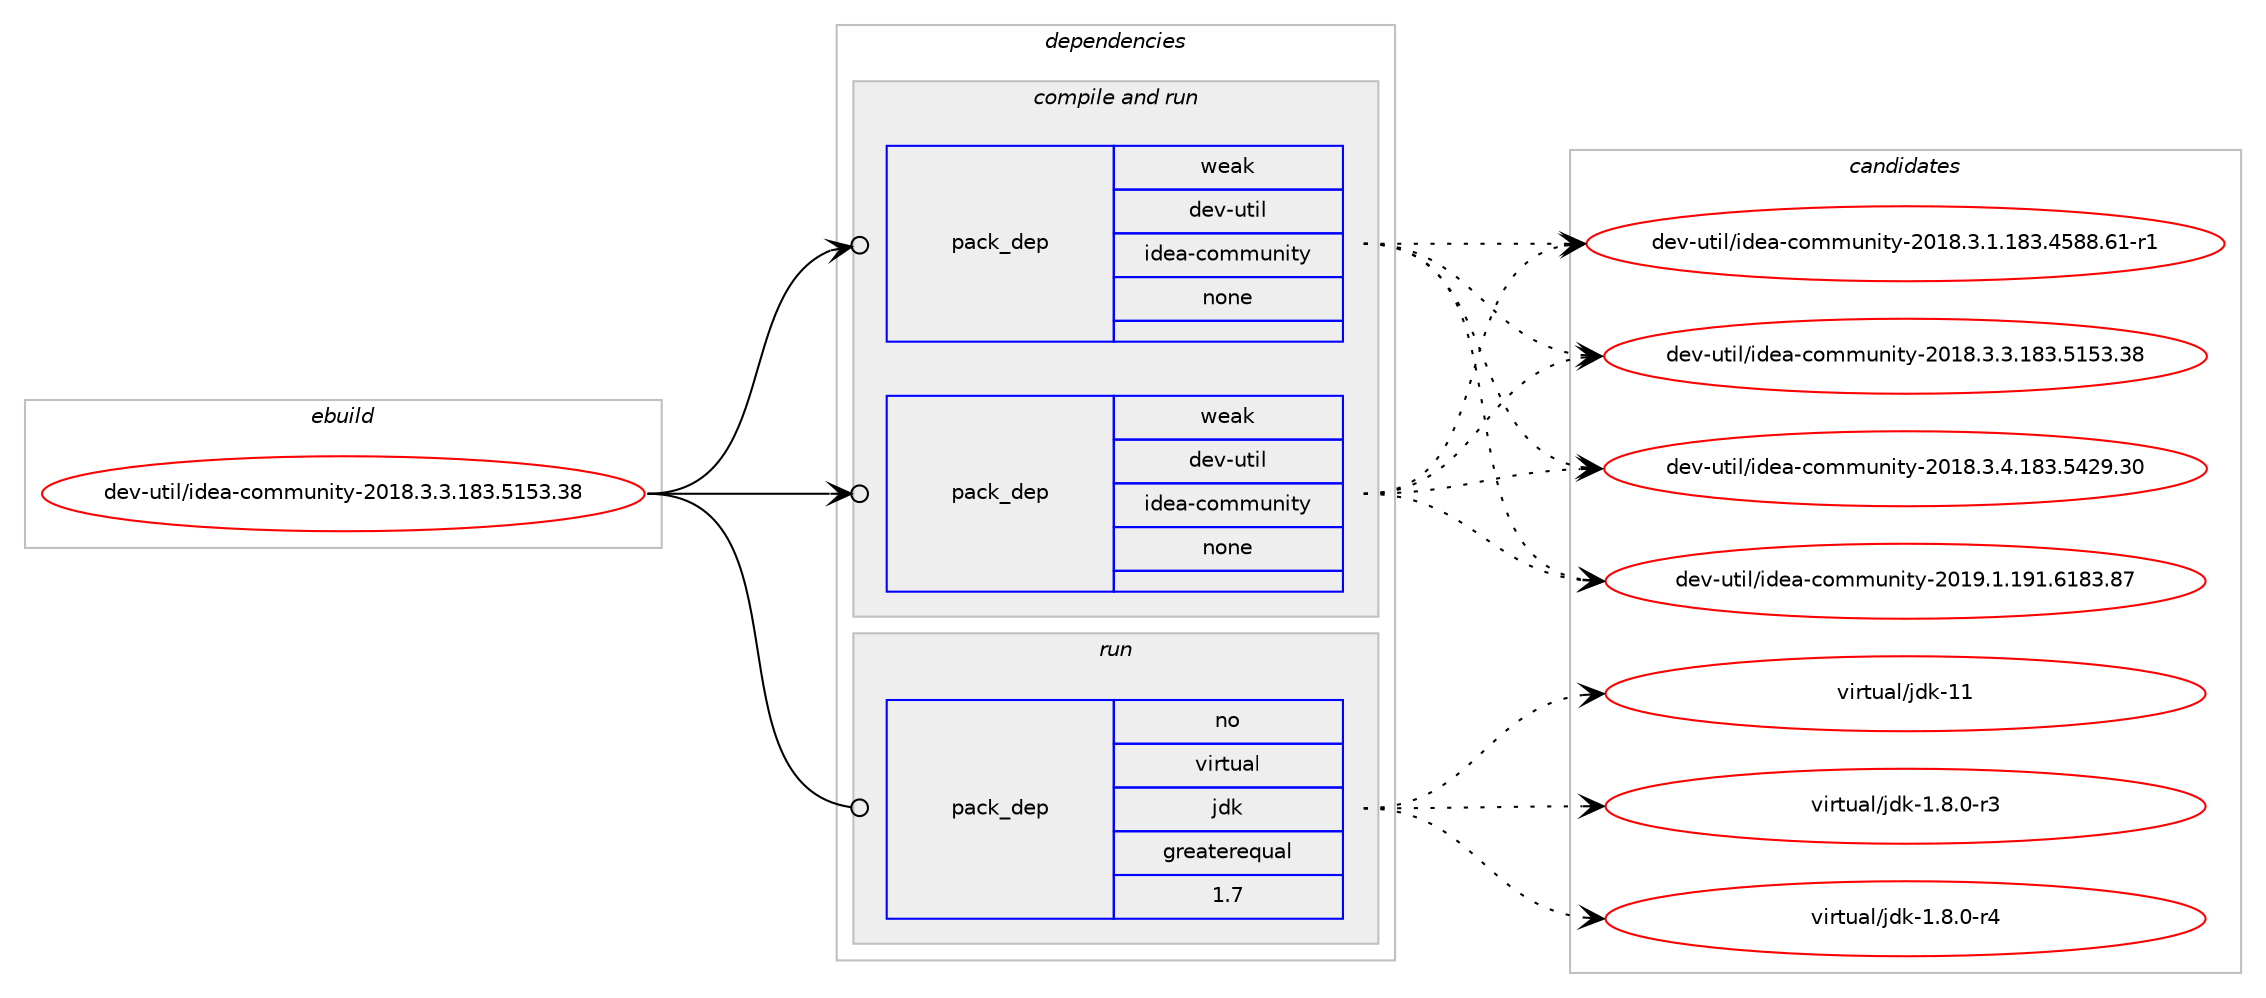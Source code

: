 digraph prolog {

# *************
# Graph options
# *************

newrank=true;
concentrate=true;
compound=true;
graph [rankdir=LR,fontname=Helvetica,fontsize=10,ranksep=1.5];#, ranksep=2.5, nodesep=0.2];
edge  [arrowhead=vee];
node  [fontname=Helvetica,fontsize=10];

# **********
# The ebuild
# **********

subgraph cluster_leftcol {
color=gray;
rank=same;
label=<<i>ebuild</i>>;
id [label="dev-util/idea-community-2018.3.3.183.5153.38", color=red, width=4, href="../dev-util/idea-community-2018.3.3.183.5153.38.svg"];
}

# ****************
# The dependencies
# ****************

subgraph cluster_midcol {
color=gray;
label=<<i>dependencies</i>>;
subgraph cluster_compile {
fillcolor="#eeeeee";
style=filled;
label=<<i>compile</i>>;
}
subgraph cluster_compileandrun {
fillcolor="#eeeeee";
style=filled;
label=<<i>compile and run</i>>;
subgraph pack534794 {
dependency729786 [label=<<TABLE BORDER="0" CELLBORDER="1" CELLSPACING="0" CELLPADDING="4" WIDTH="220"><TR><TD ROWSPAN="6" CELLPADDING="30">pack_dep</TD></TR><TR><TD WIDTH="110">weak</TD></TR><TR><TD>dev-util</TD></TR><TR><TD>idea-community</TD></TR><TR><TD>none</TD></TR><TR><TD></TD></TR></TABLE>>, shape=none, color=blue];
}
id:e -> dependency729786:w [weight=20,style="solid",arrowhead="odotvee"];
subgraph pack534795 {
dependency729787 [label=<<TABLE BORDER="0" CELLBORDER="1" CELLSPACING="0" CELLPADDING="4" WIDTH="220"><TR><TD ROWSPAN="6" CELLPADDING="30">pack_dep</TD></TR><TR><TD WIDTH="110">weak</TD></TR><TR><TD>dev-util</TD></TR><TR><TD>idea-community</TD></TR><TR><TD>none</TD></TR><TR><TD></TD></TR></TABLE>>, shape=none, color=blue];
}
id:e -> dependency729787:w [weight=20,style="solid",arrowhead="odotvee"];
}
subgraph cluster_run {
fillcolor="#eeeeee";
style=filled;
label=<<i>run</i>>;
subgraph pack534796 {
dependency729788 [label=<<TABLE BORDER="0" CELLBORDER="1" CELLSPACING="0" CELLPADDING="4" WIDTH="220"><TR><TD ROWSPAN="6" CELLPADDING="30">pack_dep</TD></TR><TR><TD WIDTH="110">no</TD></TR><TR><TD>virtual</TD></TR><TR><TD>jdk</TD></TR><TR><TD>greaterequal</TD></TR><TR><TD>1.7</TD></TR></TABLE>>, shape=none, color=blue];
}
id:e -> dependency729788:w [weight=20,style="solid",arrowhead="odot"];
}
}

# **************
# The candidates
# **************

subgraph cluster_choices {
rank=same;
color=gray;
label=<<i>candidates</i>>;

subgraph choice534794 {
color=black;
nodesep=1;
choice10010111845117116105108471051001019745991111091091171101051161214550484956465146494649565146525356564654494511449 [label="dev-util/idea-community-2018.3.1.183.4588.61-r1", color=red, width=4,href="../dev-util/idea-community-2018.3.1.183.4588.61-r1.svg"];
choice1001011184511711610510847105100101974599111109109117110105116121455048495646514651464956514653495351465156 [label="dev-util/idea-community-2018.3.3.183.5153.38", color=red, width=4,href="../dev-util/idea-community-2018.3.3.183.5153.38.svg"];
choice1001011184511711610510847105100101974599111109109117110105116121455048495646514652464956514653525057465148 [label="dev-util/idea-community-2018.3.4.183.5429.30", color=red, width=4,href="../dev-util/idea-community-2018.3.4.183.5429.30.svg"];
choice100101118451171161051084710510010197459911110910911711010511612145504849574649464957494654495651465655 [label="dev-util/idea-community-2019.1.191.6183.87", color=red, width=4,href="../dev-util/idea-community-2019.1.191.6183.87.svg"];
dependency729786:e -> choice10010111845117116105108471051001019745991111091091171101051161214550484956465146494649565146525356564654494511449:w [style=dotted,weight="100"];
dependency729786:e -> choice1001011184511711610510847105100101974599111109109117110105116121455048495646514651464956514653495351465156:w [style=dotted,weight="100"];
dependency729786:e -> choice1001011184511711610510847105100101974599111109109117110105116121455048495646514652464956514653525057465148:w [style=dotted,weight="100"];
dependency729786:e -> choice100101118451171161051084710510010197459911110910911711010511612145504849574649464957494654495651465655:w [style=dotted,weight="100"];
}
subgraph choice534795 {
color=black;
nodesep=1;
choice10010111845117116105108471051001019745991111091091171101051161214550484956465146494649565146525356564654494511449 [label="dev-util/idea-community-2018.3.1.183.4588.61-r1", color=red, width=4,href="../dev-util/idea-community-2018.3.1.183.4588.61-r1.svg"];
choice1001011184511711610510847105100101974599111109109117110105116121455048495646514651464956514653495351465156 [label="dev-util/idea-community-2018.3.3.183.5153.38", color=red, width=4,href="../dev-util/idea-community-2018.3.3.183.5153.38.svg"];
choice1001011184511711610510847105100101974599111109109117110105116121455048495646514652464956514653525057465148 [label="dev-util/idea-community-2018.3.4.183.5429.30", color=red, width=4,href="../dev-util/idea-community-2018.3.4.183.5429.30.svg"];
choice100101118451171161051084710510010197459911110910911711010511612145504849574649464957494654495651465655 [label="dev-util/idea-community-2019.1.191.6183.87", color=red, width=4,href="../dev-util/idea-community-2019.1.191.6183.87.svg"];
dependency729787:e -> choice10010111845117116105108471051001019745991111091091171101051161214550484956465146494649565146525356564654494511449:w [style=dotted,weight="100"];
dependency729787:e -> choice1001011184511711610510847105100101974599111109109117110105116121455048495646514651464956514653495351465156:w [style=dotted,weight="100"];
dependency729787:e -> choice1001011184511711610510847105100101974599111109109117110105116121455048495646514652464956514653525057465148:w [style=dotted,weight="100"];
dependency729787:e -> choice100101118451171161051084710510010197459911110910911711010511612145504849574649464957494654495651465655:w [style=dotted,weight="100"];
}
subgraph choice534796 {
color=black;
nodesep=1;
choice11810511411611797108471061001074549465646484511451 [label="virtual/jdk-1.8.0-r3", color=red, width=4,href="../virtual/jdk-1.8.0-r3.svg"];
choice11810511411611797108471061001074549465646484511452 [label="virtual/jdk-1.8.0-r4", color=red, width=4,href="../virtual/jdk-1.8.0-r4.svg"];
choice1181051141161179710847106100107454949 [label="virtual/jdk-11", color=red, width=4,href="../virtual/jdk-11.svg"];
dependency729788:e -> choice11810511411611797108471061001074549465646484511451:w [style=dotted,weight="100"];
dependency729788:e -> choice11810511411611797108471061001074549465646484511452:w [style=dotted,weight="100"];
dependency729788:e -> choice1181051141161179710847106100107454949:w [style=dotted,weight="100"];
}
}

}
